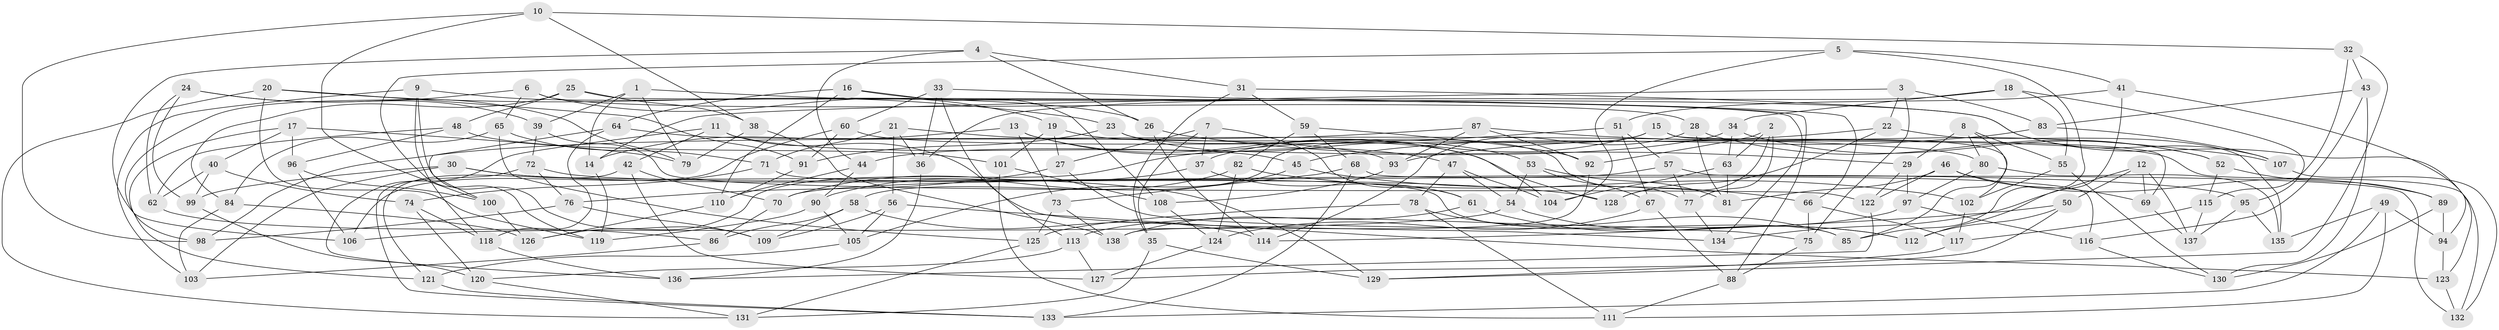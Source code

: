 // Generated by graph-tools (version 1.1) at 2025/27/03/09/25 03:27:02]
// undirected, 138 vertices, 276 edges
graph export_dot {
graph [start="1"]
  node [color=gray90,style=filled];
  1;
  2;
  3;
  4;
  5;
  6;
  7;
  8;
  9;
  10;
  11;
  12;
  13;
  14;
  15;
  16;
  17;
  18;
  19;
  20;
  21;
  22;
  23;
  24;
  25;
  26;
  27;
  28;
  29;
  30;
  31;
  32;
  33;
  34;
  35;
  36;
  37;
  38;
  39;
  40;
  41;
  42;
  43;
  44;
  45;
  46;
  47;
  48;
  49;
  50;
  51;
  52;
  53;
  54;
  55;
  56;
  57;
  58;
  59;
  60;
  61;
  62;
  63;
  64;
  65;
  66;
  67;
  68;
  69;
  70;
  71;
  72;
  73;
  74;
  75;
  76;
  77;
  78;
  79;
  80;
  81;
  82;
  83;
  84;
  85;
  86;
  87;
  88;
  89;
  90;
  91;
  92;
  93;
  94;
  95;
  96;
  97;
  98;
  99;
  100;
  101;
  102;
  103;
  104;
  105;
  106;
  107;
  108;
  109;
  110;
  111;
  112;
  113;
  114;
  115;
  116;
  117;
  118;
  119;
  120;
  121;
  122;
  123;
  124;
  125;
  126;
  127;
  128;
  129;
  130;
  131;
  132;
  133;
  134;
  135;
  136;
  137;
  138;
  1 -- 88;
  1 -- 39;
  1 -- 14;
  1 -- 79;
  2 -- 63;
  2 -- 77;
  2 -- 92;
  2 -- 128;
  3 -- 14;
  3 -- 22;
  3 -- 75;
  3 -- 83;
  4 -- 26;
  4 -- 44;
  4 -- 106;
  4 -- 31;
  5 -- 85;
  5 -- 104;
  5 -- 119;
  5 -- 41;
  6 -- 98;
  6 -- 65;
  6 -- 28;
  6 -- 19;
  7 -- 27;
  7 -- 35;
  7 -- 37;
  7 -- 61;
  8 -- 80;
  8 -- 85;
  8 -- 29;
  8 -- 55;
  9 -- 26;
  9 -- 109;
  9 -- 103;
  9 -- 118;
  10 -- 38;
  10 -- 100;
  10 -- 32;
  10 -- 98;
  11 -- 45;
  11 -- 42;
  11 -- 134;
  11 -- 136;
  12 -- 134;
  12 -- 50;
  12 -- 137;
  12 -- 69;
  13 -- 14;
  13 -- 47;
  13 -- 128;
  13 -- 73;
  14 -- 119;
  15 -- 37;
  15 -- 58;
  15 -- 69;
  15 -- 102;
  16 -- 108;
  16 -- 110;
  16 -- 123;
  16 -- 64;
  17 -- 79;
  17 -- 121;
  17 -- 40;
  17 -- 96;
  18 -- 55;
  18 -- 36;
  18 -- 95;
  18 -- 34;
  19 -- 104;
  19 -- 27;
  19 -- 101;
  20 -- 131;
  20 -- 119;
  20 -- 23;
  20 -- 91;
  21 -- 56;
  21 -- 93;
  21 -- 71;
  21 -- 36;
  22 -- 135;
  22 -- 128;
  22 -- 45;
  23 -- 77;
  23 -- 53;
  23 -- 91;
  24 -- 39;
  24 -- 99;
  24 -- 79;
  24 -- 62;
  25 -- 38;
  25 -- 48;
  25 -- 84;
  25 -- 134;
  26 -- 29;
  26 -- 114;
  27 -- 75;
  27 -- 76;
  28 -- 52;
  28 -- 81;
  28 -- 114;
  29 -- 122;
  29 -- 97;
  30 -- 99;
  30 -- 128;
  30 -- 103;
  30 -- 129;
  31 -- 35;
  31 -- 59;
  31 -- 107;
  32 -- 115;
  32 -- 129;
  32 -- 43;
  33 -- 60;
  33 -- 113;
  33 -- 36;
  33 -- 66;
  34 -- 52;
  34 -- 63;
  34 -- 44;
  35 -- 129;
  35 -- 131;
  36 -- 136;
  37 -- 70;
  37 -- 61;
  38 -- 138;
  38 -- 79;
  39 -- 122;
  39 -- 72;
  40 -- 99;
  40 -- 62;
  40 -- 74;
  41 -- 94;
  41 -- 51;
  41 -- 112;
  42 -- 127;
  42 -- 121;
  42 -- 70;
  43 -- 130;
  43 -- 83;
  43 -- 116;
  44 -- 110;
  44 -- 90;
  45 -- 105;
  45 -- 66;
  46 -- 69;
  46 -- 89;
  46 -- 122;
  46 -- 81;
  47 -- 78;
  47 -- 54;
  47 -- 104;
  48 -- 62;
  48 -- 96;
  48 -- 101;
  49 -- 133;
  49 -- 135;
  49 -- 94;
  49 -- 111;
  50 -- 114;
  50 -- 127;
  50 -- 112;
  51 -- 67;
  51 -- 126;
  51 -- 57;
  52 -- 115;
  52 -- 89;
  53 -- 54;
  53 -- 81;
  53 -- 67;
  54 -- 112;
  54 -- 106;
  55 -- 130;
  55 -- 102;
  56 -- 105;
  56 -- 109;
  56 -- 123;
  57 -- 77;
  57 -- 132;
  57 -- 70;
  58 -- 86;
  58 -- 109;
  58 -- 114;
  59 -- 82;
  59 -- 68;
  59 -- 92;
  60 -- 106;
  60 -- 132;
  60 -- 91;
  61 -- 138;
  61 -- 112;
  62 -- 86;
  63 -- 104;
  63 -- 81;
  64 -- 80;
  64 -- 100;
  64 -- 118;
  65 -- 84;
  65 -- 71;
  65 -- 125;
  66 -- 75;
  66 -- 117;
  67 -- 88;
  67 -- 124;
  68 -- 116;
  68 -- 73;
  68 -- 133;
  69 -- 137;
  70 -- 86;
  71 -- 74;
  71 -- 85;
  72 -- 76;
  72 -- 133;
  72 -- 95;
  73 -- 138;
  73 -- 125;
  74 -- 118;
  74 -- 120;
  75 -- 88;
  76 -- 98;
  76 -- 109;
  77 -- 134;
  78 -- 111;
  78 -- 85;
  78 -- 125;
  80 -- 135;
  80 -- 97;
  82 -- 124;
  82 -- 102;
  82 -- 90;
  83 -- 93;
  83 -- 107;
  84 -- 103;
  84 -- 126;
  86 -- 103;
  87 -- 98;
  87 -- 93;
  87 -- 107;
  87 -- 92;
  88 -- 111;
  89 -- 94;
  89 -- 130;
  90 -- 119;
  90 -- 105;
  91 -- 110;
  92 -- 138;
  93 -- 108;
  94 -- 123;
  95 -- 137;
  95 -- 135;
  96 -- 106;
  96 -- 100;
  97 -- 116;
  97 -- 113;
  99 -- 120;
  100 -- 126;
  101 -- 108;
  101 -- 111;
  102 -- 117;
  105 -- 121;
  107 -- 132;
  108 -- 124;
  110 -- 126;
  113 -- 120;
  113 -- 127;
  115 -- 137;
  115 -- 117;
  116 -- 130;
  117 -- 129;
  118 -- 136;
  120 -- 131;
  121 -- 133;
  122 -- 136;
  123 -- 132;
  124 -- 127;
  125 -- 131;
}
